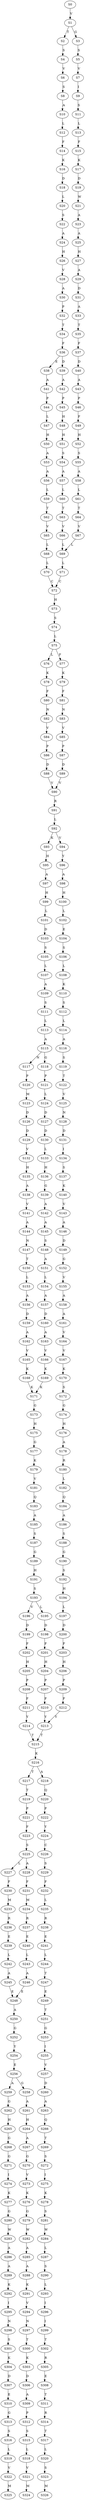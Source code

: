 strict digraph  {
	S0 -> S1 [ label = V ];
	S1 -> S2 [ label = T ];
	S1 -> S3 [ label = G ];
	S2 -> S4 [ label = S ];
	S3 -> S5 [ label = S ];
	S4 -> S6 [ label = V ];
	S5 -> S7 [ label = V ];
	S6 -> S8 [ label = S ];
	S7 -> S9 [ label = I ];
	S8 -> S10 [ label = A ];
	S9 -> S11 [ label = S ];
	S10 -> S12 [ label = L ];
	S11 -> S13 [ label = L ];
	S12 -> S14 [ label = F ];
	S13 -> S15 [ label = F ];
	S14 -> S16 [ label = K ];
	S15 -> S17 [ label = K ];
	S16 -> S18 [ label = D ];
	S17 -> S19 [ label = D ];
	S18 -> S20 [ label = L ];
	S19 -> S21 [ label = W ];
	S20 -> S22 [ label = S ];
	S21 -> S23 [ label = A ];
	S22 -> S24 [ label = A ];
	S23 -> S25 [ label = A ];
	S24 -> S26 [ label = H ];
	S25 -> S27 [ label = H ];
	S26 -> S28 [ label = V ];
	S27 -> S29 [ label = A ];
	S28 -> S30 [ label = A ];
	S29 -> S31 [ label = D ];
	S30 -> S32 [ label = P ];
	S31 -> S33 [ label = A ];
	S32 -> S34 [ label = T ];
	S33 -> S35 [ label = T ];
	S34 -> S36 [ label = F ];
	S35 -> S37 [ label = F ];
	S36 -> S38 [ label = E ];
	S36 -> S39 [ label = D ];
	S37 -> S40 [ label = D ];
	S38 -> S41 [ label = A ];
	S39 -> S42 [ label = A ];
	S40 -> S43 [ label = A ];
	S41 -> S44 [ label = P ];
	S42 -> S45 [ label = P ];
	S43 -> S46 [ label = P ];
	S44 -> S47 [ label = L ];
	S45 -> S48 [ label = H ];
	S46 -> S49 [ label = F ];
	S47 -> S50 [ label = H ];
	S48 -> S51 [ label = H ];
	S49 -> S52 [ label = H ];
	S50 -> S53 [ label = A ];
	S51 -> S54 [ label = S ];
	S52 -> S55 [ label = S ];
	S53 -> S56 [ label = A ];
	S54 -> S57 [ label = A ];
	S55 -> S58 [ label = A ];
	S56 -> S59 [ label = L ];
	S57 -> S60 [ label = L ];
	S58 -> S61 [ label = L ];
	S59 -> S62 [ label = T ];
	S60 -> S63 [ label = T ];
	S61 -> S64 [ label = T ];
	S62 -> S65 [ label = V ];
	S63 -> S66 [ label = V ];
	S64 -> S67 [ label = V ];
	S65 -> S68 [ label = L ];
	S66 -> S69 [ label = L ];
	S67 -> S69 [ label = L ];
	S68 -> S70 [ label = L ];
	S69 -> S71 [ label = L ];
	S70 -> S72 [ label = C ];
	S71 -> S72 [ label = C ];
	S72 -> S73 [ label = H ];
	S73 -> S74 [ label = S ];
	S74 -> S75 [ label = L ];
	S75 -> S76 [ label = L ];
	S75 -> S77 [ label = F ];
	S76 -> S78 [ label = K ];
	S77 -> S79 [ label = K ];
	S78 -> S80 [ label = F ];
	S79 -> S81 [ label = F ];
	S80 -> S82 [ label = N ];
	S81 -> S83 [ label = N ];
	S82 -> S84 [ label = V ];
	S83 -> S85 [ label = V ];
	S84 -> S86 [ label = P ];
	S85 -> S87 [ label = P ];
	S86 -> S88 [ label = D ];
	S87 -> S89 [ label = D ];
	S88 -> S90 [ label = V ];
	S89 -> S90 [ label = V ];
	S90 -> S91 [ label = R ];
	S91 -> S92 [ label = L ];
	S92 -> S93 [ label = K ];
	S92 -> S94 [ label = V ];
	S93 -> S95 [ label = H ];
	S94 -> S96 [ label = Y ];
	S95 -> S97 [ label = A ];
	S96 -> S98 [ label = A ];
	S97 -> S99 [ label = H ];
	S98 -> S100 [ label = H ];
	S99 -> S101 [ label = L ];
	S100 -> S102 [ label = L ];
	S101 -> S103 [ label = D ];
	S102 -> S104 [ label = E ];
	S103 -> S105 [ label = S ];
	S104 -> S106 [ label = S ];
	S105 -> S107 [ label = L ];
	S106 -> S108 [ label = L ];
	S107 -> S109 [ label = A ];
	S108 -> S110 [ label = K ];
	S109 -> S111 [ label = S ];
	S110 -> S112 [ label = S ];
	S111 -> S113 [ label = L ];
	S112 -> S114 [ label = L ];
	S113 -> S115 [ label = A ];
	S114 -> S116 [ label = A ];
	S115 -> S117 [ label = N ];
	S115 -> S118 [ label = G ];
	S116 -> S119 [ label = S ];
	S117 -> S120 [ label = P ];
	S118 -> S121 [ label = P ];
	S119 -> S122 [ label = T ];
	S120 -> S123 [ label = M ];
	S121 -> S124 [ label = L ];
	S122 -> S125 [ label = V ];
	S123 -> S126 [ label = D ];
	S124 -> S127 [ label = D ];
	S125 -> S128 [ label = N ];
	S126 -> S129 [ label = D ];
	S127 -> S130 [ label = D ];
	S128 -> S131 [ label = D ];
	S129 -> S132 [ label = V ];
	S130 -> S133 [ label = L ];
	S131 -> S134 [ label = I ];
	S132 -> S135 [ label = H ];
	S133 -> S136 [ label = H ];
	S134 -> S137 [ label = S ];
	S135 -> S138 [ label = A ];
	S136 -> S139 [ label = G ];
	S137 -> S140 [ label = K ];
	S138 -> S141 [ label = V ];
	S139 -> S142 [ label = A ];
	S140 -> S143 [ label = V ];
	S141 -> S144 [ label = A ];
	S142 -> S145 [ label = A ];
	S143 -> S146 [ label = A ];
	S144 -> S147 [ label = N ];
	S145 -> S148 [ label = S ];
	S146 -> S149 [ label = D ];
	S147 -> S150 [ label = T ];
	S148 -> S151 [ label = A ];
	S149 -> S152 [ label = G ];
	S150 -> S153 [ label = L ];
	S151 -> S154 [ label = L ];
	S152 -> S155 [ label = V ];
	S153 -> S156 [ label = A ];
	S154 -> S157 [ label = A ];
	S155 -> S158 [ label = A ];
	S156 -> S159 [ label = D ];
	S157 -> S160 [ label = D ];
	S158 -> S161 [ label = A ];
	S159 -> S162 [ label = A ];
	S160 -> S163 [ label = A ];
	S161 -> S164 [ label = V ];
	S162 -> S165 [ label = V ];
	S163 -> S166 [ label = V ];
	S164 -> S167 [ label = V ];
	S165 -> S168 [ label = K ];
	S166 -> S169 [ label = K ];
	S167 -> S170 [ label = K ];
	S168 -> S171 [ label = K ];
	S169 -> S171 [ label = K ];
	S170 -> S172 [ label = S ];
	S171 -> S173 [ label = G ];
	S172 -> S174 [ label = G ];
	S173 -> S175 [ label = H ];
	S174 -> S176 [ label = H ];
	S175 -> S177 [ label = G ];
	S176 -> S178 [ label = A ];
	S177 -> S179 [ label = K ];
	S178 -> S180 [ label = R ];
	S179 -> S181 [ label = V ];
	S180 -> S182 [ label = L ];
	S181 -> S183 [ label = Q ];
	S182 -> S184 [ label = Q ];
	S183 -> S185 [ label = A ];
	S184 -> S186 [ label = A ];
	S185 -> S187 [ label = S ];
	S186 -> S188 [ label = S ];
	S187 -> S189 [ label = G ];
	S188 -> S190 [ label = G ];
	S189 -> S191 [ label = H ];
	S190 -> S192 [ label = S ];
	S191 -> S193 [ label = S ];
	S192 -> S194 [ label = H ];
	S193 -> S195 [ label = L ];
	S193 -> S196 [ label = V ];
	S194 -> S197 [ label = L ];
	S195 -> S198 [ label = D ];
	S196 -> S199 [ label = D ];
	S197 -> S200 [ label = D ];
	S198 -> S201 [ label = F ];
	S199 -> S202 [ label = F ];
	S200 -> S203 [ label = F ];
	S201 -> S204 [ label = H ];
	S202 -> S205 [ label = H ];
	S203 -> S206 [ label = H ];
	S204 -> S207 [ label = P ];
	S205 -> S208 [ label = P ];
	S206 -> S209 [ label = P ];
	S207 -> S210 [ label = F ];
	S208 -> S211 [ label = F ];
	S209 -> S212 [ label = F ];
	S210 -> S213 [ label = Y ];
	S211 -> S214 [ label = Y ];
	S212 -> S213 [ label = Y ];
	S213 -> S215 [ label = T ];
	S214 -> S215 [ label = T ];
	S215 -> S216 [ label = K ];
	S216 -> S217 [ label = T ];
	S216 -> S218 [ label = A ];
	S217 -> S219 [ label = T ];
	S218 -> S220 [ label = Q ];
	S219 -> S221 [ label = P ];
	S220 -> S222 [ label = P ];
	S221 -> S223 [ label = F ];
	S222 -> S224 [ label = Y ];
	S223 -> S225 [ label = S ];
	S224 -> S226 [ label = C ];
	S225 -> S227 [ label = L ];
	S225 -> S228 [ label = A ];
	S226 -> S229 [ label = S ];
	S227 -> S230 [ label = F ];
	S228 -> S231 [ label = F ];
	S229 -> S232 [ label = F ];
	S230 -> S233 [ label = M ];
	S231 -> S234 [ label = M ];
	S232 -> S235 [ label = L ];
	S233 -> S236 [ label = R ];
	S234 -> S237 [ label = R ];
	S235 -> S238 [ label = R ];
	S236 -> S239 [ label = E ];
	S237 -> S240 [ label = E ];
	S238 -> S241 [ label = E ];
	S239 -> S242 [ label = L ];
	S240 -> S243 [ label = L ];
	S241 -> S244 [ label = L ];
	S242 -> S245 [ label = A ];
	S243 -> S246 [ label = A ];
	S244 -> S247 [ label = T ];
	S245 -> S248 [ label = E ];
	S246 -> S248 [ label = E ];
	S247 -> S249 [ label = E ];
	S248 -> S250 [ label = A ];
	S249 -> S251 [ label = T ];
	S250 -> S252 [ label = G ];
	S251 -> S253 [ label = G ];
	S252 -> S254 [ label = Y ];
	S253 -> S255 [ label = I ];
	S254 -> S256 [ label = E ];
	S255 -> S257 [ label = V ];
	S256 -> S258 [ label = G ];
	S256 -> S259 [ label = A ];
	S257 -> S260 [ label = D ];
	S258 -> S261 [ label = A ];
	S259 -> S262 [ label = G ];
	S260 -> S263 [ label = A ];
	S261 -> S264 [ label = H ];
	S262 -> S265 [ label = H ];
	S263 -> S266 [ label = Q ];
	S264 -> S267 [ label = A ];
	S265 -> S268 [ label = G ];
	S266 -> S269 [ label = T ];
	S267 -> S270 [ label = G ];
	S268 -> S271 [ label = G ];
	S269 -> S272 [ label = S ];
	S270 -> S273 [ label = V ];
	S271 -> S274 [ label = I ];
	S272 -> S275 [ label = I ];
	S273 -> S276 [ label = K ];
	S274 -> S277 [ label = K ];
	S275 -> S278 [ label = K ];
	S276 -> S279 [ label = G ];
	S277 -> S280 [ label = G ];
	S278 -> S281 [ label = S ];
	S279 -> S282 [ label = W ];
	S280 -> S283 [ label = W ];
	S281 -> S284 [ label = W ];
	S282 -> S285 [ label = A ];
	S283 -> S286 [ label = A ];
	S284 -> S287 [ label = L ];
	S285 -> S288 [ label = A ];
	S286 -> S289 [ label = A ];
	S287 -> S290 [ label = S ];
	S288 -> S291 [ label = K ];
	S289 -> S292 [ label = K ];
	S290 -> S293 [ label = L ];
	S291 -> S294 [ label = V ];
	S292 -> S295 [ label = I ];
	S293 -> S296 [ label = I ];
	S294 -> S297 [ label = N ];
	S295 -> S298 [ label = N ];
	S296 -> S299 [ label = I ];
	S297 -> S300 [ label = T ];
	S298 -> S301 [ label = S ];
	S299 -> S302 [ label = T ];
	S300 -> S303 [ label = K ];
	S301 -> S304 [ label = K ];
	S302 -> S305 [ label = R ];
	S303 -> S306 [ label = D ];
	S304 -> S307 [ label = D ];
	S305 -> S308 [ label = E ];
	S306 -> S309 [ label = A ];
	S307 -> S310 [ label = E ];
	S308 -> S311 [ label = T ];
	S309 -> S312 [ label = P ];
	S310 -> S313 [ label = G ];
	S311 -> S314 [ label = R ];
	S312 -> S315 [ label = S ];
	S313 -> S316 [ label = S ];
	S314 -> S317 [ label = T ];
	S315 -> S318 [ label = L ];
	S316 -> S319 [ label = L ];
	S317 -> S320 [ label = L ];
	S318 -> S321 [ label = V ];
	S319 -> S322 [ label = V ];
	S320 -> S323 [ label = S ];
	S321 -> S324 [ label = M ];
	S322 -> S325 [ label = M ];
	S323 -> S326 [ label = M ];
}
